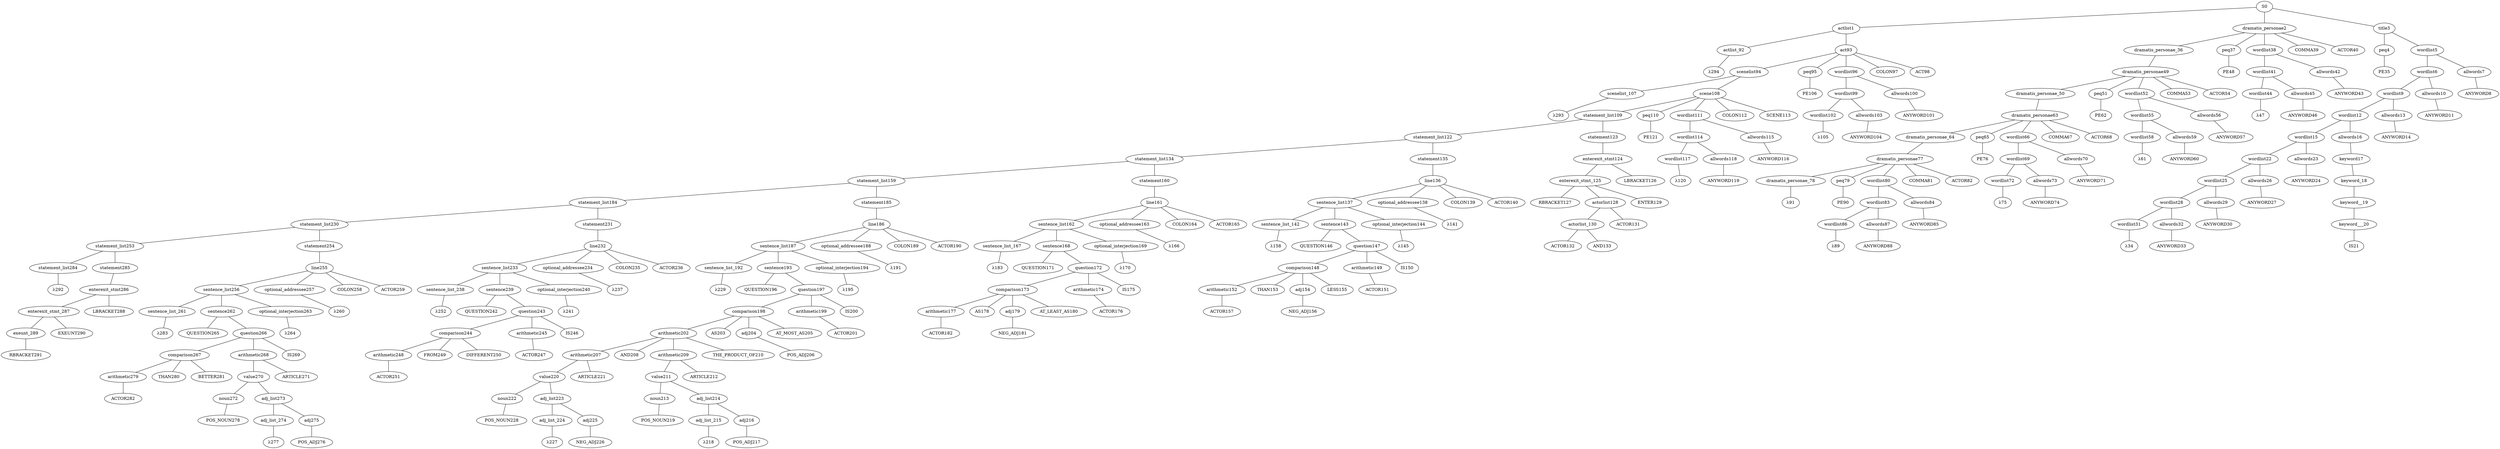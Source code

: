 strict graph {
	S0 -- actlist1
	S0 -- dramatis_personae2
	S0 -- title3

	title3 -- peq4
	title3 -- wordlist5

	wordlist5 -- wordlist6
	wordlist5 -- allwords7

	allwords7 -- ANYWORD8


	wordlist6 -- wordlist9
	wordlist6 -- allwords10

	allwords10 -- ANYWORD11


	wordlist9 -- wordlist12
	wordlist9 -- allwords13

	allwords13 -- ANYWORD14


	wordlist12 -- wordlist15
	wordlist12 -- allwords16

	allwords16 -- keyword17

	keyword17 -- keyword_18

	keyword_18 -- keyword__19

	keyword__19 -- keyword___20

	keyword___20 -- IS21


	wordlist15 -- wordlist22
	wordlist15 -- allwords23

	allwords23 -- ANYWORD24


	wordlist22 -- wordlist25
	wordlist22 -- allwords26

	allwords26 -- ANYWORD27


	wordlist25 -- wordlist28
	wordlist25 -- allwords29

	allwords29 -- ANYWORD30


	wordlist28 -- wordlist31
	wordlist28 -- allwords32

	allwords32 -- ANYWORD33


	wordlist31 -- λ34

	peq4 -- PE35


	dramatis_personae2 -- dramatis_personae_36
	dramatis_personae2 -- peq37
	dramatis_personae2 -- wordlist38
	dramatis_personae2 -- COMMA39
	dramatis_personae2 -- ACTOR40



	wordlist38 -- wordlist41
	wordlist38 -- allwords42

	allwords42 -- ANYWORD43


	wordlist41 -- wordlist44
	wordlist41 -- allwords45

	allwords45 -- ANYWORD46


	wordlist44 -- λ47

	peq37 -- PE48


	dramatis_personae_36 -- dramatis_personae49

	dramatis_personae49 -- dramatis_personae_50
	dramatis_personae49 -- peq51
	dramatis_personae49 -- wordlist52
	dramatis_personae49 -- COMMA53
	dramatis_personae49 -- ACTOR54



	wordlist52 -- wordlist55
	wordlist52 -- allwords56

	allwords56 -- ANYWORD57


	wordlist55 -- wordlist58
	wordlist55 -- allwords59

	allwords59 -- ANYWORD60


	wordlist58 -- λ61

	peq51 -- PE62


	dramatis_personae_50 -- dramatis_personae63

	dramatis_personae63 -- dramatis_personae_64
	dramatis_personae63 -- peq65
	dramatis_personae63 -- wordlist66
	dramatis_personae63 -- COMMA67
	dramatis_personae63 -- ACTOR68



	wordlist66 -- wordlist69
	wordlist66 -- allwords70

	allwords70 -- ANYWORD71


	wordlist69 -- wordlist72
	wordlist69 -- allwords73

	allwords73 -- ANYWORD74


	wordlist72 -- λ75

	peq65 -- PE76


	dramatis_personae_64 -- dramatis_personae77

	dramatis_personae77 -- dramatis_personae_78
	dramatis_personae77 -- peq79
	dramatis_personae77 -- wordlist80
	dramatis_personae77 -- COMMA81
	dramatis_personae77 -- ACTOR82



	wordlist80 -- wordlist83
	wordlist80 -- allwords84

	allwords84 -- ANYWORD85


	wordlist83 -- wordlist86
	wordlist83 -- allwords87

	allwords87 -- ANYWORD88


	wordlist86 -- λ89

	peq79 -- PE90


	dramatis_personae_78 -- λ91

	actlist1 -- actlist_92
	actlist1 -- act93

	act93 -- scenelist94
	act93 -- peq95
	act93 -- wordlist96
	act93 -- COLON97
	act93 -- ACT98



	wordlist96 -- wordlist99
	wordlist96 -- allwords100

	allwords100 -- ANYWORD101


	wordlist99 -- wordlist102
	wordlist99 -- allwords103

	allwords103 -- ANYWORD104


	wordlist102 -- λ105

	peq95 -- PE106


	scenelist94 -- scenelist_107
	scenelist94 -- scene108

	scene108 -- statement_list109
	scene108 -- peq110
	scene108 -- wordlist111
	scene108 -- COLON112
	scene108 -- SCENE113



	wordlist111 -- wordlist114
	wordlist111 -- allwords115

	allwords115 -- ANYWORD116


	wordlist114 -- wordlist117
	wordlist114 -- allwords118

	allwords118 -- ANYWORD119


	wordlist117 -- λ120

	peq110 -- PE121


	statement_list109 -- statement_list122
	statement_list109 -- statement123

	statement123 -- enterexit_stmt124

	enterexit_stmt124 -- enterexit_stmt_125
	enterexit_stmt124 -- LBRACKET126


	enterexit_stmt_125 -- RBRACKET127
	enterexit_stmt_125 -- actorlist128
	enterexit_stmt_125 -- ENTER129


	actorlist128 -- actorlist_130
	actorlist128 -- ACTOR131


	actorlist_130 -- ACTOR132
	actorlist_130 -- AND133




	statement_list122 -- statement_list134
	statement_list122 -- statement135

	statement135 -- line136

	line136 -- sentence_list137
	line136 -- optional_addressee138
	line136 -- COLON139
	line136 -- ACTOR140



	optional_addressee138 -- λ141

	sentence_list137 -- sentence_list_142
	sentence_list137 -- sentence143
	sentence_list137 -- optional_interjection144

	optional_interjection144 -- λ145

	sentence143 -- QUESTION146
	sentence143 -- question147

	question147 -- comparison148
	question147 -- arithmetic149
	question147 -- IS150


	arithmetic149 -- ACTOR151


	comparison148 -- arithmetic152
	comparison148 -- THAN153
	comparison148 -- adj154
	comparison148 -- LESS155


	adj154 -- NEG_ADJ156



	arithmetic152 -- ACTOR157



	sentence_list_142 -- λ158

	statement_list134 -- statement_list159
	statement_list134 -- statement160

	statement160 -- line161

	line161 -- sentence_list162
	line161 -- optional_addressee163
	line161 -- COLON164
	line161 -- ACTOR165



	optional_addressee163 -- λ166

	sentence_list162 -- sentence_list_167
	sentence_list162 -- sentence168
	sentence_list162 -- optional_interjection169

	optional_interjection169 -- λ170

	sentence168 -- QUESTION171
	sentence168 -- question172

	question172 -- comparison173
	question172 -- arithmetic174
	question172 -- IS175


	arithmetic174 -- ACTOR176


	comparison173 -- arithmetic177
	comparison173 -- AS178
	comparison173 -- adj179
	comparison173 -- AT_LEAST_AS180


	adj179 -- NEG_ADJ181



	arithmetic177 -- ACTOR182



	sentence_list_167 -- λ183

	statement_list159 -- statement_list184
	statement_list159 -- statement185

	statement185 -- line186

	line186 -- sentence_list187
	line186 -- optional_addressee188
	line186 -- COLON189
	line186 -- ACTOR190



	optional_addressee188 -- λ191

	sentence_list187 -- sentence_list_192
	sentence_list187 -- sentence193
	sentence_list187 -- optional_interjection194

	optional_interjection194 -- λ195

	sentence193 -- QUESTION196
	sentence193 -- question197

	question197 -- comparison198
	question197 -- arithmetic199
	question197 -- IS200


	arithmetic199 -- ACTOR201


	comparison198 -- arithmetic202
	comparison198 -- AS203
	comparison198 -- adj204
	comparison198 -- AT_MOST_AS205


	adj204 -- POS_ADJ206



	arithmetic202 -- arithmetic207
	arithmetic202 -- AND208
	arithmetic202 -- arithmetic209
	arithmetic202 -- THE_PRODUCT_OF210


	arithmetic209 -- value211
	arithmetic209 -- ARTICLE212


	value211 -- noun213
	value211 -- adj_list214

	adj_list214 -- adj_list_215
	adj_list214 -- adj216

	adj216 -- POS_ADJ217


	adj_list_215 -- λ218

	noun213 -- POS_NOUN219



	arithmetic207 -- value220
	arithmetic207 -- ARTICLE221


	value220 -- noun222
	value220 -- adj_list223

	adj_list223 -- adj_list_224
	adj_list223 -- adj225

	adj225 -- NEG_ADJ226


	adj_list_224 -- λ227

	noun222 -- POS_NOUN228



	sentence_list_192 -- λ229

	statement_list184 -- statement_list230
	statement_list184 -- statement231

	statement231 -- line232

	line232 -- sentence_list233
	line232 -- optional_addressee234
	line232 -- COLON235
	line232 -- ACTOR236



	optional_addressee234 -- λ237

	sentence_list233 -- sentence_list_238
	sentence_list233 -- sentence239
	sentence_list233 -- optional_interjection240

	optional_interjection240 -- λ241

	sentence239 -- QUESTION242
	sentence239 -- question243

	question243 -- comparison244
	question243 -- arithmetic245
	question243 -- IS246


	arithmetic245 -- ACTOR247


	comparison244 -- arithmetic248
	comparison244 -- FROM249
	comparison244 -- DIFFERENT250



	arithmetic248 -- ACTOR251



	sentence_list_238 -- λ252

	statement_list230 -- statement_list253
	statement_list230 -- statement254

	statement254 -- line255

	line255 -- sentence_list256
	line255 -- optional_addressee257
	line255 -- COLON258
	line255 -- ACTOR259



	optional_addressee257 -- λ260

	sentence_list256 -- sentence_list_261
	sentence_list256 -- sentence262
	sentence_list256 -- optional_interjection263

	optional_interjection263 -- λ264

	sentence262 -- QUESTION265
	sentence262 -- question266

	question266 -- comparison267
	question266 -- arithmetic268
	question266 -- IS269


	arithmetic268 -- value270
	arithmetic268 -- ARTICLE271


	value270 -- noun272
	value270 -- adj_list273

	adj_list273 -- adj_list_274
	adj_list273 -- adj275

	adj275 -- POS_ADJ276


	adj_list_274 -- λ277

	noun272 -- POS_NOUN278


	comparison267 -- arithmetic279
	comparison267 -- THAN280
	comparison267 -- BETTER281



	arithmetic279 -- ACTOR282



	sentence_list_261 -- λ283

	statement_list253 -- statement_list284
	statement_list253 -- statement285

	statement285 -- enterexit_stmt286

	enterexit_stmt286 -- enterexit_stmt_287
	enterexit_stmt286 -- LBRACKET288


	enterexit_stmt_287 -- exeunt_289
	enterexit_stmt_287 -- EXEUNT290


	exeunt_289 -- RBRACKET291


	statement_list284 -- λ292

	scenelist_107 -- λ293

	actlist_92 -- λ294


}